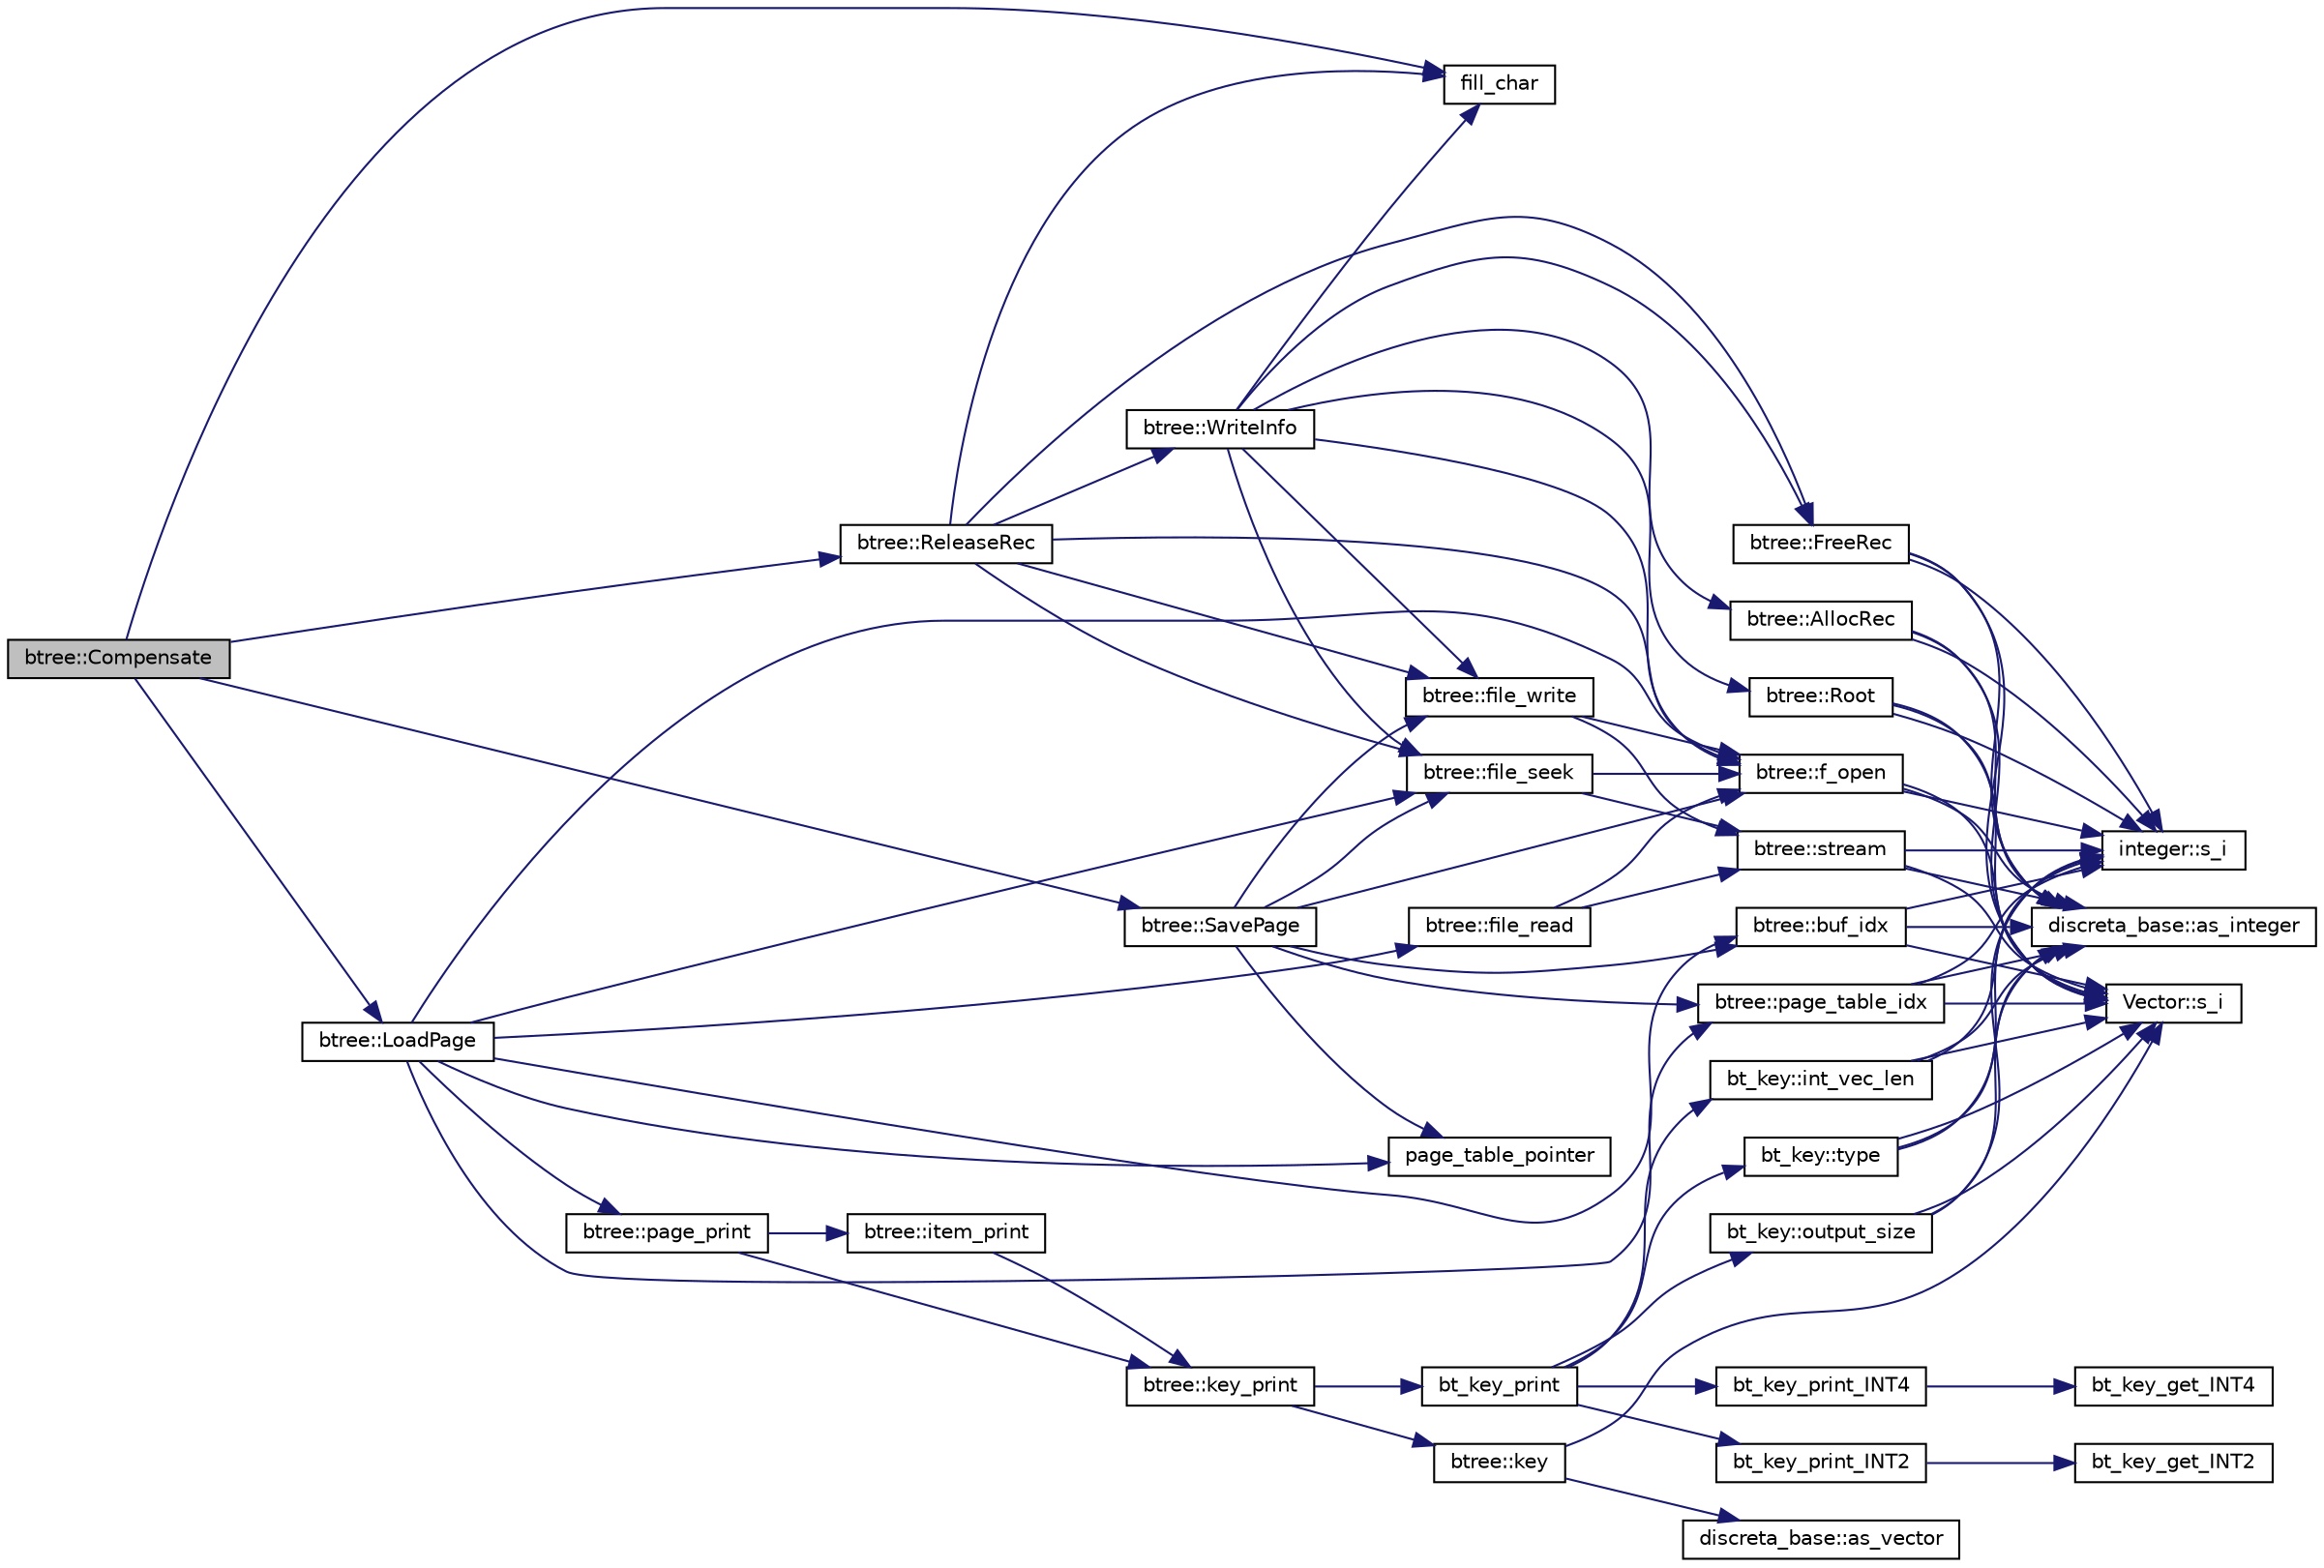 digraph "btree::Compensate"
{
  edge [fontname="Helvetica",fontsize="10",labelfontname="Helvetica",labelfontsize="10"];
  node [fontname="Helvetica",fontsize="10",shape=record];
  rankdir="LR";
  Node730 [label="btree::Compensate",height=0.2,width=0.4,color="black", fillcolor="grey75", style="filled", fontcolor="black"];
  Node730 -> Node731 [color="midnightblue",fontsize="10",style="solid",fontname="Helvetica"];
  Node731 [label="fill_char",height=0.2,width=0.4,color="black", fillcolor="white", style="filled",URL="$d9/d60/discreta_8h.html#a0429f5462bfcfd509d83bc1f7ebfc818"];
  Node730 -> Node732 [color="midnightblue",fontsize="10",style="solid",fontname="Helvetica"];
  Node732 [label="btree::LoadPage",height=0.2,width=0.4,color="black", fillcolor="white", style="filled",URL="$dd/db0/classbtree.html#a29d23b8b151b6b793aa1184ca6ccc947"];
  Node732 -> Node733 [color="midnightblue",fontsize="10",style="solid",fontname="Helvetica"];
  Node733 [label="btree::f_open",height=0.2,width=0.4,color="black", fillcolor="white", style="filled",URL="$dd/db0/classbtree.html#a192d74607f02ea8e0ad631d6e6fd6704"];
  Node733 -> Node734 [color="midnightblue",fontsize="10",style="solid",fontname="Helvetica"];
  Node734 [label="Vector::s_i",height=0.2,width=0.4,color="black", fillcolor="white", style="filled",URL="$d5/db2/class_vector.html#a1c4fe1752523df8119f70dd550244871"];
  Node733 -> Node735 [color="midnightblue",fontsize="10",style="solid",fontname="Helvetica"];
  Node735 [label="discreta_base::as_integer",height=0.2,width=0.4,color="black", fillcolor="white", style="filled",URL="$d7/d71/classdiscreta__base.html#a00d7691eaf874fd283d942692fe8dd26"];
  Node733 -> Node736 [color="midnightblue",fontsize="10",style="solid",fontname="Helvetica"];
  Node736 [label="integer::s_i",height=0.2,width=0.4,color="black", fillcolor="white", style="filled",URL="$d0/de5/classinteger.html#adf28e9f94d4c844adaa950deeb80b904"];
  Node732 -> Node737 [color="midnightblue",fontsize="10",style="solid",fontname="Helvetica"];
  Node737 [label="btree::buf_idx",height=0.2,width=0.4,color="black", fillcolor="white", style="filled",URL="$dd/db0/classbtree.html#a6a928fc93c93d8b5a83ad1ba699b453e"];
  Node737 -> Node734 [color="midnightblue",fontsize="10",style="solid",fontname="Helvetica"];
  Node737 -> Node735 [color="midnightblue",fontsize="10",style="solid",fontname="Helvetica"];
  Node737 -> Node736 [color="midnightblue",fontsize="10",style="solid",fontname="Helvetica"];
  Node732 -> Node738 [color="midnightblue",fontsize="10",style="solid",fontname="Helvetica"];
  Node738 [label="page_table_pointer",height=0.2,width=0.4,color="black", fillcolor="white", style="filled",URL="$d9/d60/discreta_8h.html#a53208086adbea2817fe45f917410d9d0"];
  Node732 -> Node739 [color="midnightblue",fontsize="10",style="solid",fontname="Helvetica"];
  Node739 [label="btree::page_table_idx",height=0.2,width=0.4,color="black", fillcolor="white", style="filled",URL="$dd/db0/classbtree.html#abc6a6f309e4c61cb5a7f4c4a248d384d"];
  Node739 -> Node734 [color="midnightblue",fontsize="10",style="solid",fontname="Helvetica"];
  Node739 -> Node735 [color="midnightblue",fontsize="10",style="solid",fontname="Helvetica"];
  Node739 -> Node736 [color="midnightblue",fontsize="10",style="solid",fontname="Helvetica"];
  Node732 -> Node740 [color="midnightblue",fontsize="10",style="solid",fontname="Helvetica"];
  Node740 [label="btree::file_seek",height=0.2,width=0.4,color="black", fillcolor="white", style="filled",URL="$dd/db0/classbtree.html#a829c985973c7c164fda2d81398e13504"];
  Node740 -> Node733 [color="midnightblue",fontsize="10",style="solid",fontname="Helvetica"];
  Node740 -> Node741 [color="midnightblue",fontsize="10",style="solid",fontname="Helvetica"];
  Node741 [label="btree::stream",height=0.2,width=0.4,color="black", fillcolor="white", style="filled",URL="$dd/db0/classbtree.html#af99e68df8c3674b7d77ed80a8bbcffac"];
  Node741 -> Node734 [color="midnightblue",fontsize="10",style="solid",fontname="Helvetica"];
  Node741 -> Node735 [color="midnightblue",fontsize="10",style="solid",fontname="Helvetica"];
  Node741 -> Node736 [color="midnightblue",fontsize="10",style="solid",fontname="Helvetica"];
  Node732 -> Node742 [color="midnightblue",fontsize="10",style="solid",fontname="Helvetica"];
  Node742 [label="btree::file_read",height=0.2,width=0.4,color="black", fillcolor="white", style="filled",URL="$dd/db0/classbtree.html#ab0b9bbc01c3d3836048934e90aec5f6c"];
  Node742 -> Node733 [color="midnightblue",fontsize="10",style="solid",fontname="Helvetica"];
  Node742 -> Node741 [color="midnightblue",fontsize="10",style="solid",fontname="Helvetica"];
  Node732 -> Node743 [color="midnightblue",fontsize="10",style="solid",fontname="Helvetica"];
  Node743 [label="btree::page_print",height=0.2,width=0.4,color="black", fillcolor="white", style="filled",URL="$dd/db0/classbtree.html#ae6ffbcdff58a0c738d1a0e27a963da5d"];
  Node743 -> Node744 [color="midnightblue",fontsize="10",style="solid",fontname="Helvetica"];
  Node744 [label="btree::item_print",height=0.2,width=0.4,color="black", fillcolor="white", style="filled",URL="$dd/db0/classbtree.html#aca05a17e852f911cf7b1a971e7e7ad08"];
  Node744 -> Node745 [color="midnightblue",fontsize="10",style="solid",fontname="Helvetica"];
  Node745 [label="btree::key_print",height=0.2,width=0.4,color="black", fillcolor="white", style="filled",URL="$dd/db0/classbtree.html#a4d527d5afa4891a2fa69fc1a07c48627"];
  Node745 -> Node746 [color="midnightblue",fontsize="10",style="solid",fontname="Helvetica"];
  Node746 [label="bt_key_print",height=0.2,width=0.4,color="black", fillcolor="white", style="filled",URL="$d0/db3/bt__key_8_c.html#a14b2a3662044cca4e54d45f271c947aa"];
  Node746 -> Node747 [color="midnightblue",fontsize="10",style="solid",fontname="Helvetica"];
  Node747 [label="bt_key::type",height=0.2,width=0.4,color="black", fillcolor="white", style="filled",URL="$d1/de5/classbt__key.html#ae788a415a20f75fe7160408a055bb33f"];
  Node747 -> Node734 [color="midnightblue",fontsize="10",style="solid",fontname="Helvetica"];
  Node747 -> Node735 [color="midnightblue",fontsize="10",style="solid",fontname="Helvetica"];
  Node747 -> Node736 [color="midnightblue",fontsize="10",style="solid",fontname="Helvetica"];
  Node746 -> Node748 [color="midnightblue",fontsize="10",style="solid",fontname="Helvetica"];
  Node748 [label="bt_key::output_size",height=0.2,width=0.4,color="black", fillcolor="white", style="filled",URL="$d1/de5/classbt__key.html#acb48f95d030f62c56051d0cd6e013394"];
  Node748 -> Node734 [color="midnightblue",fontsize="10",style="solid",fontname="Helvetica"];
  Node748 -> Node735 [color="midnightblue",fontsize="10",style="solid",fontname="Helvetica"];
  Node748 -> Node736 [color="midnightblue",fontsize="10",style="solid",fontname="Helvetica"];
  Node746 -> Node749 [color="midnightblue",fontsize="10",style="solid",fontname="Helvetica"];
  Node749 [label="bt_key_print_INT4",height=0.2,width=0.4,color="black", fillcolor="white", style="filled",URL="$d0/db3/bt__key_8_c.html#ad752d162f10144228c321f41fb5b8bdd"];
  Node749 -> Node750 [color="midnightblue",fontsize="10",style="solid",fontname="Helvetica"];
  Node750 [label="bt_key_get_INT4",height=0.2,width=0.4,color="black", fillcolor="white", style="filled",URL="$d0/db3/bt__key_8_c.html#ae2728a8a265629876b486504625977fa"];
  Node746 -> Node751 [color="midnightblue",fontsize="10",style="solid",fontname="Helvetica"];
  Node751 [label="bt_key_print_INT2",height=0.2,width=0.4,color="black", fillcolor="white", style="filled",URL="$d0/db3/bt__key_8_c.html#a557e01620ef554044797f4e097ba0924"];
  Node751 -> Node752 [color="midnightblue",fontsize="10",style="solid",fontname="Helvetica"];
  Node752 [label="bt_key_get_INT2",height=0.2,width=0.4,color="black", fillcolor="white", style="filled",URL="$d0/db3/bt__key_8_c.html#a6a73c042fa4b7f530a244c4fc6c9e8f2"];
  Node746 -> Node753 [color="midnightblue",fontsize="10",style="solid",fontname="Helvetica"];
  Node753 [label="bt_key::int_vec_len",height=0.2,width=0.4,color="black", fillcolor="white", style="filled",URL="$d1/de5/classbt__key.html#ac8e43906f79bacf330fa1726925b7e37"];
  Node753 -> Node734 [color="midnightblue",fontsize="10",style="solid",fontname="Helvetica"];
  Node753 -> Node735 [color="midnightblue",fontsize="10",style="solid",fontname="Helvetica"];
  Node753 -> Node736 [color="midnightblue",fontsize="10",style="solid",fontname="Helvetica"];
  Node745 -> Node754 [color="midnightblue",fontsize="10",style="solid",fontname="Helvetica"];
  Node754 [label="btree::key",height=0.2,width=0.4,color="black", fillcolor="white", style="filled",URL="$dd/db0/classbtree.html#abc561b2c60acc5a699637b7eb2549503"];
  Node754 -> Node734 [color="midnightblue",fontsize="10",style="solid",fontname="Helvetica"];
  Node754 -> Node755 [color="midnightblue",fontsize="10",style="solid",fontname="Helvetica"];
  Node755 [label="discreta_base::as_vector",height=0.2,width=0.4,color="black", fillcolor="white", style="filled",URL="$d7/d71/classdiscreta__base.html#a7bdd6cae39c380b128ee9e17e42cf020"];
  Node743 -> Node745 [color="midnightblue",fontsize="10",style="solid",fontname="Helvetica"];
  Node730 -> Node756 [color="midnightblue",fontsize="10",style="solid",fontname="Helvetica"];
  Node756 [label="btree::SavePage",height=0.2,width=0.4,color="black", fillcolor="white", style="filled",URL="$dd/db0/classbtree.html#a2dd55fa54a2db4dfd5746d2f27835e26"];
  Node756 -> Node733 [color="midnightblue",fontsize="10",style="solid",fontname="Helvetica"];
  Node756 -> Node737 [color="midnightblue",fontsize="10",style="solid",fontname="Helvetica"];
  Node756 -> Node740 [color="midnightblue",fontsize="10",style="solid",fontname="Helvetica"];
  Node756 -> Node757 [color="midnightblue",fontsize="10",style="solid",fontname="Helvetica"];
  Node757 [label="btree::file_write",height=0.2,width=0.4,color="black", fillcolor="white", style="filled",URL="$dd/db0/classbtree.html#ae5d8a2538af6625ee95573329c8e991b"];
  Node757 -> Node733 [color="midnightblue",fontsize="10",style="solid",fontname="Helvetica"];
  Node757 -> Node741 [color="midnightblue",fontsize="10",style="solid",fontname="Helvetica"];
  Node756 -> Node738 [color="midnightblue",fontsize="10",style="solid",fontname="Helvetica"];
  Node756 -> Node739 [color="midnightblue",fontsize="10",style="solid",fontname="Helvetica"];
  Node730 -> Node758 [color="midnightblue",fontsize="10",style="solid",fontname="Helvetica"];
  Node758 [label="btree::ReleaseRec",height=0.2,width=0.4,color="black", fillcolor="white", style="filled",URL="$dd/db0/classbtree.html#af3f884e7086d0695b0f1706622a74756"];
  Node758 -> Node733 [color="midnightblue",fontsize="10",style="solid",fontname="Helvetica"];
  Node758 -> Node731 [color="midnightblue",fontsize="10",style="solid",fontname="Helvetica"];
  Node758 -> Node759 [color="midnightblue",fontsize="10",style="solid",fontname="Helvetica"];
  Node759 [label="btree::FreeRec",height=0.2,width=0.4,color="black", fillcolor="white", style="filled",URL="$dd/db0/classbtree.html#a2ca35526158f016e569c53c411b5fb50"];
  Node759 -> Node734 [color="midnightblue",fontsize="10",style="solid",fontname="Helvetica"];
  Node759 -> Node735 [color="midnightblue",fontsize="10",style="solid",fontname="Helvetica"];
  Node759 -> Node736 [color="midnightblue",fontsize="10",style="solid",fontname="Helvetica"];
  Node758 -> Node740 [color="midnightblue",fontsize="10",style="solid",fontname="Helvetica"];
  Node758 -> Node757 [color="midnightblue",fontsize="10",style="solid",fontname="Helvetica"];
  Node758 -> Node760 [color="midnightblue",fontsize="10",style="solid",fontname="Helvetica"];
  Node760 [label="btree::WriteInfo",height=0.2,width=0.4,color="black", fillcolor="white", style="filled",URL="$dd/db0/classbtree.html#a4a8cdbdf67d06dc6caa53f3a9c83706a"];
  Node760 -> Node733 [color="midnightblue",fontsize="10",style="solid",fontname="Helvetica"];
  Node760 -> Node731 [color="midnightblue",fontsize="10",style="solid",fontname="Helvetica"];
  Node760 -> Node761 [color="midnightblue",fontsize="10",style="solid",fontname="Helvetica"];
  Node761 [label="btree::AllocRec",height=0.2,width=0.4,color="black", fillcolor="white", style="filled",URL="$dd/db0/classbtree.html#adfd0217cbd0386bed9231810d581044b"];
  Node761 -> Node734 [color="midnightblue",fontsize="10",style="solid",fontname="Helvetica"];
  Node761 -> Node735 [color="midnightblue",fontsize="10",style="solid",fontname="Helvetica"];
  Node761 -> Node736 [color="midnightblue",fontsize="10",style="solid",fontname="Helvetica"];
  Node760 -> Node759 [color="midnightblue",fontsize="10",style="solid",fontname="Helvetica"];
  Node760 -> Node762 [color="midnightblue",fontsize="10",style="solid",fontname="Helvetica"];
  Node762 [label="btree::Root",height=0.2,width=0.4,color="black", fillcolor="white", style="filled",URL="$dd/db0/classbtree.html#a2fd65be715ab94bf4a764c4f582a642b"];
  Node762 -> Node734 [color="midnightblue",fontsize="10",style="solid",fontname="Helvetica"];
  Node762 -> Node735 [color="midnightblue",fontsize="10",style="solid",fontname="Helvetica"];
  Node762 -> Node736 [color="midnightblue",fontsize="10",style="solid",fontname="Helvetica"];
  Node760 -> Node740 [color="midnightblue",fontsize="10",style="solid",fontname="Helvetica"];
  Node760 -> Node757 [color="midnightblue",fontsize="10",style="solid",fontname="Helvetica"];
}
